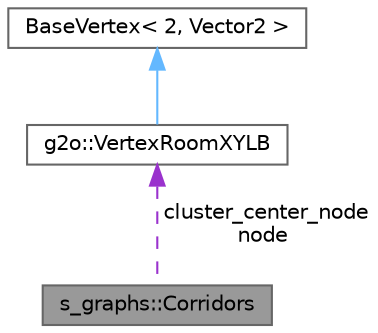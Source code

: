 digraph "s_graphs::Corridors"
{
 // LATEX_PDF_SIZE
  bgcolor="transparent";
  edge [fontname=Helvetica,fontsize=10,labelfontname=Helvetica,labelfontsize=10];
  node [fontname=Helvetica,fontsize=10,shape=box,height=0.2,width=0.4];
  Node1 [label="s_graphs::Corridors",height=0.2,width=0.4,color="gray40", fillcolor="grey60", style="filled", fontcolor="black",tooltip=" "];
  Node2 -> Node1 [dir="back",color="darkorchid3",style="dashed",label=" cluster_center_node\nnode" ];
  Node2 [label="g2o::VertexRoomXYLB",height=0.2,width=0.4,color="gray40", fillcolor="white", style="filled",URL="$classg2o_1_1VertexRoomXYLB.html",tooltip=" "];
  Node3 -> Node2 [dir="back",color="steelblue1",style="solid"];
  Node3 [label="BaseVertex\< 2, Vector2 \>",height=0.2,width=0.4,color="gray40", fillcolor="white", style="filled",tooltip=" "];
}
